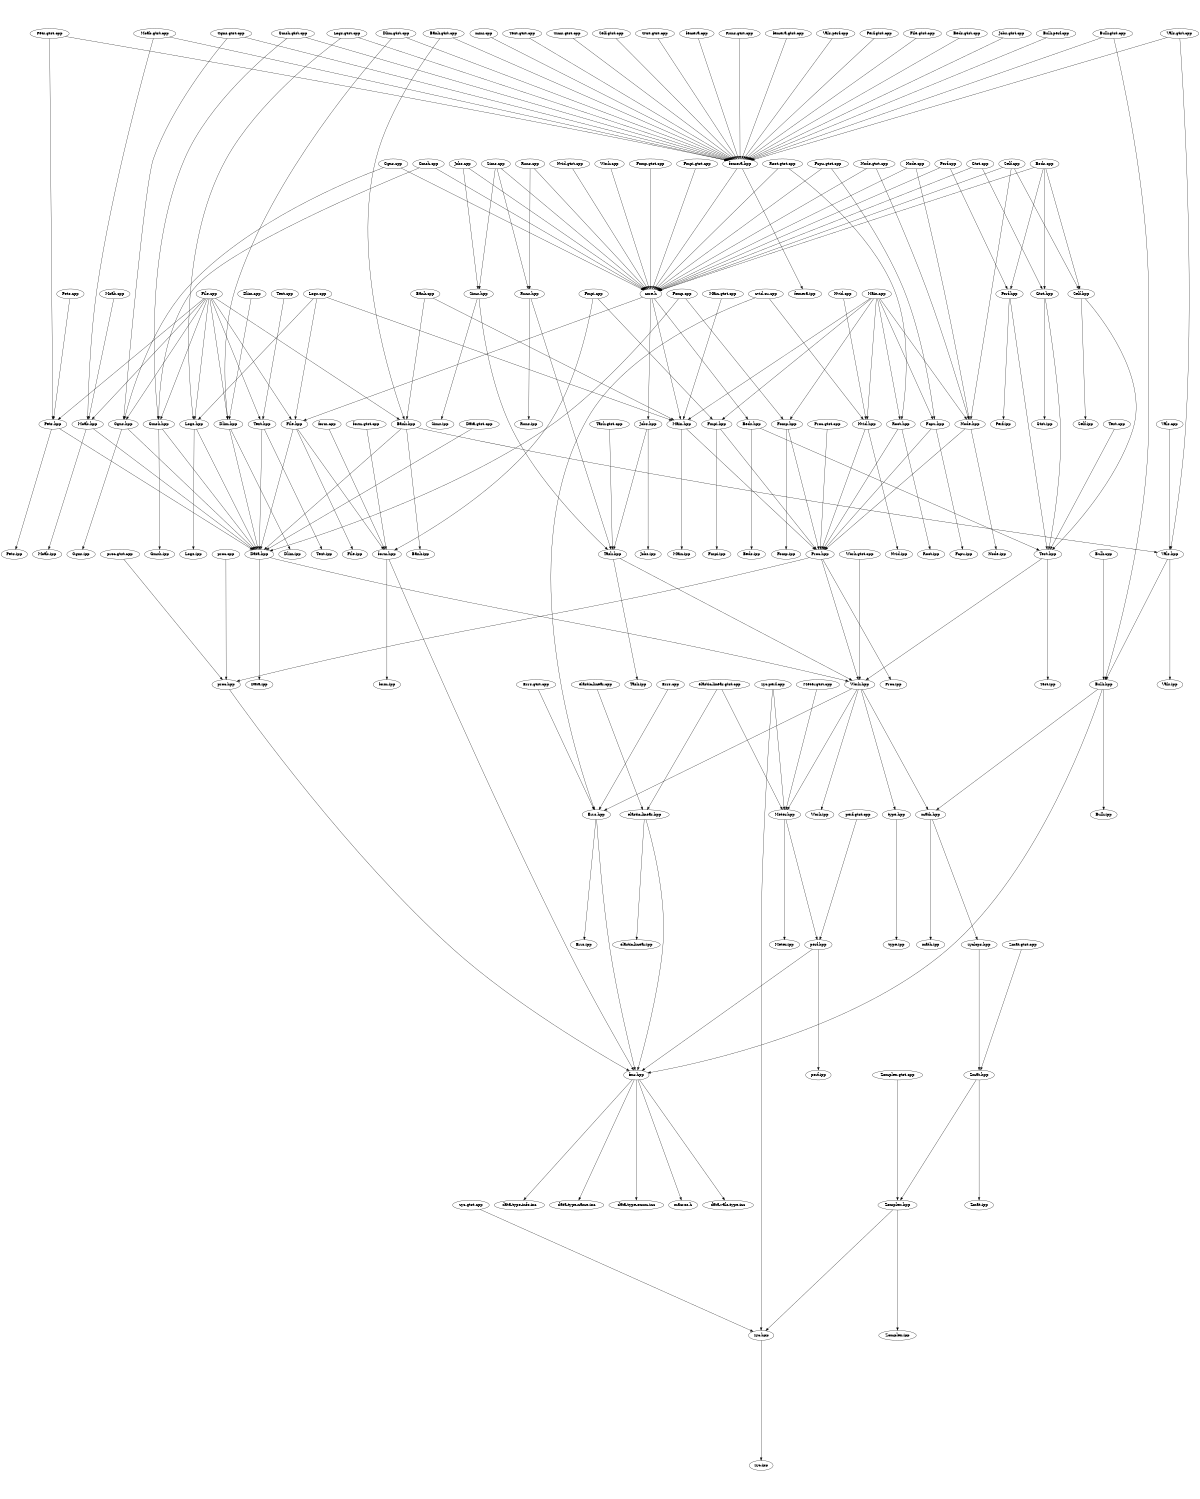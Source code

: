 digraph "source tree" {
    overlap=scale;
    size="8,10";
    ratio="fill";
    fontsize="16";
    fontname="Helvetica";
	clusterrank="local";
	"Data.hpp" -> "Work.hpp"
	"Beds.gtst.cpp" -> "femera.hpp"
	"File.cpp" -> "Pets.hpp"
	"Perf.cpp" -> "Perf.hpp"
	"File.hpp" -> "form.hpp"
	"zyclops.hpp" -> "Zmat.hpp"
	"Meter.hpp" -> "perf.hpp"
	"Beds.cpp" -> "Perf.hpp"
	"Main.gtst.cpp" -> "Main.hpp"
	"Sims.hpp" -> "Task.hpp"
	"Gmsh.hpp" -> "Gmsh.ipp"
	"Moab.hpp" -> "Data.hpp"
	"File.cpp" -> "Gmsh.hpp"
	"Root.hpp" -> "Root.ipp"
	"Perf.hpp" -> "Test.hpp"
	"Main.cpp" -> "Fomp.hpp"
	"Beds.hpp" -> "Test.hpp"
	"Fcpu.gtst.cpp" -> "core.h"
	"Beds.hpp" -> "Beds.ipp"
	"nvid.cu.cpp" -> "Errs.hpp"
	"Bank.hpp" -> "Data.hpp"
	"Data.gtst.cpp" -> "Data.hpp"
	"Zomplex.gtst.cpp" -> "Zomplex.hpp"
	"Bulk.gtst.cpp" -> "Bulk.hpp"
	"Moab.gtst.cpp" -> "femera.hpp"
	"fmr.hpp" -> "data-type-info.inc"
	"File.cpp" -> "Moab.hpp"
	"Dlim.cpp" -> "Dlim.hpp"
	"perf.hpp" -> "fmr.hpp"
	"Proc.hpp" -> "Work.hpp"
	"Bank.hpp" -> "Bank.ipp"
	"Work.gtst.cpp" -> "Work.hpp"
	"Bulk.cpp" -> "Bulk.hpp"
	"Proc.hpp" -> "Proc.ipp"
	"elastic-linear.hpp" -> "fmr.hpp"
	"Jobs.gtst.cpp" -> "femera.hpp"
	"Pets.gtst.cpp" -> "femera.hpp"
	"Fmpi.gtst.cpp" -> "core.h"
	"Moab.cpp" -> "Moab.hpp"
	"Bulk.perf.cpp" -> "femera.hpp"
	"Beds.cpp" -> "core.h"
	"Pets.cpp" -> "Pets.hpp"
	"fmr.hpp" -> "data-type-name.inc"
	"femera.hpp" -> "femera.ipp"
	"Moab.gtst.cpp" -> "Moab.hpp"
	"Fmpi.hpp" -> "Proc.hpp"
	"Fcpu.gtst.cpp" -> "Fcpu.hpp"
	"mini.cpp" -> "femera.hpp"
	"File.hpp" -> "File.ipp"
	"Work.hpp" -> "math.hpp"
	"Vals.hpp" -> "Vals.ipp"
	"Runs.cpp" -> "Runs.hpp"
	"fmr.hpp" -> "data-type-enum.inc"
	"Bulk.hpp" -> "fmr.hpp"
	"Cgns.gtst.cpp" -> "Cgns.hpp"
	"Bank.cpp" -> "Main.hpp"
	"Self.hpp" -> "Test.hpp"
	"form.hpp" -> "form.ipp"
	"Text.gtst.cpp" -> "femera.hpp"
	"Cgns.hpp" -> "Cgns.ipp"
	"core.h" -> "Beds.hpp"
	"Dlim.hpp" -> "Dlim.ipp"
	"Cgns.gtst.cpp" -> "femera.hpp"
	"Nvid.hpp" -> "Nvid.ipp"
	"Sims.gtst.cpp" -> "femera.hpp"
	"Main.hpp" -> "Main.ipp"
	"Data.hpp" -> "Data.ipp"
	"File.cpp" -> "Dlim.hpp"
	"Bank.cpp" -> "Bank.hpp"
	"Sims.cpp" -> "core.h"
	"Main.cpp" -> "Nvid.hpp"
	"Task.hpp" -> "Work.hpp"
	"Self.gtst.cpp" -> "femera.hpp"
	"Bank.hpp" -> "Vals.hpp"
	"Perf.cpp" -> "core.h"
	"Gtst.gtst.cpp" -> "femera.hpp"
	"Runs.hpp" -> "Task.hpp"
	"Work.hpp" -> "Meter.hpp"
	"Fomp.cpp" -> "Fomp.hpp"
	"Gmsh.gtst.cpp" -> "Gmsh.hpp"
	"Runs.cpp" -> "core.h"
	"Pets.hpp" -> "Pets.ipp"
	"Jobs.hpp" -> "Task.hpp"
	"core.h" -> "Jobs.hpp"
	"Root.gtst.cpp" -> "Root.hpp"
	"Cgns.hpp" -> "Data.hpp"
	"Nvid.cpp" -> "Nvid.hpp"
	"File.hpp" -> "Data.hpp"
	"femera.cpp" -> "femera.hpp"
	"zyc.perf.cpp" -> "Meter.hpp"
	"math.hpp" -> "zyclops.hpp"
	"Jobs.hpp" -> "Jobs.ipp"
	"Vals.gtst.cpp" -> "Vals.hpp"
	"Nvid.hpp" -> "Proc.hpp"
	"Logs.hpp" -> "Data.hpp"
	"zyc.gtst.cpp" -> "zyc.hpp"
	"form.gtst.cpp" -> "form.hpp"
	"Logs.cpp" -> "File.hpp"
	"Meter.gtst.cpp" -> "Meter.hpp"
	"Node.hpp" -> "Proc.hpp"
	"form.cpp" -> "form.hpp"
	"nvid.cu.cpp" -> "Nvid.hpp"
	"Vals.gtst.cpp" -> "femera.hpp"
	"Proc.gtst.cpp" -> "Proc.hpp"
	"Text.cpp" -> "Text.hpp"
	"Test.cpp" -> "Test.hpp"
	"File.cpp" -> "File.hpp"
	"Perf.hpp" -> "Perf.ipp"
	"Dlim.gtst.cpp" -> "femera.hpp"
	"proc.cpp" -> "proc.hpp"
	"Gmsh.gtst.cpp" -> "femera.hpp"
	"Runs.gtst.cpp" -> "femera.hpp"
	"Fcpu.hpp" -> "Fcpu.ipp"
	"Main.cpp" -> "Main.hpp"
	"Pets.gtst.cpp" -> "Pets.hpp"
	"Bulk.hpp" -> "math.hpp"
	"form.hpp" -> "fmr.hpp"
	"Gmsh.cpp" -> "Gmsh.hpp"
	"Errs.gtst.cpp" -> "Errs.hpp"
	"femera.hpp" -> "core.h"
	"Zmat.gtst.cpp" -> "Zmat.hpp"
	"Beds.cpp" -> "Self.hpp"
	"Sims.hpp" -> "Sims.ipp"
	"Root.hpp" -> "Proc.hpp"
	"Runs.hpp" -> "Runs.ipp"
	"Jobs.cpp" -> "Sims.hpp"
	"Work.hpp" -> "Errs.hpp"
	"Fmpi.cpp" -> "form.hpp"
	"Text.hpp" -> "Text.ipp"
	"Test.hpp" -> "Test.ipp"
	"Cgns.cpp" -> "core.h"
	"Bulk.hpp" -> "Bulk.ipp"
	"Sims.cpp" -> "Runs.hpp"
	"type.hpp" -> "type.ipp"
	"Fomp.hpp" -> "Proc.hpp"
	"core.h" -> "File.hpp"
	"Gmsh.hpp" -> "Data.hpp"
	"File.cpp" -> "Logs.hpp"
	"Node.cpp" -> "Node.hpp"
	"Meter.hpp" -> "Meter.ipp"
	"File.cpp" -> "Cgns.hpp"
	"Cgns.cpp" -> "Cgns.hpp"
	"Main.cpp" -> "Fcpu.hpp"
	"Logs.gtst.cpp" -> "Logs.hpp"
	"Fomp.cpp" -> "Data.hpp"
	"elastic-linear.gtst.cpp" -> "Meter.hpp"
	"Pets.hpp" -> "Data.hpp"
	"perf.gtst.cpp" -> "perf.hpp"
	"Self.cpp" -> "core.h"
	"Dlim.gtst.cpp" -> "Dlim.hpp"
	"Zmat.hpp" -> "Zomplex.hpp"
	"Text.hpp" -> "Data.hpp"
	"Node.gtst.cpp" -> "Node.hpp"
	"femera.gtst.cpp" -> "femera.hpp"
	"Dlim.hpp" -> "Data.hpp"
	"Work.hpp" -> "type.hpp"
	"Proc.hpp" -> "proc.hpp"
	"Main.cpp" -> "Node.hpp"
	"fmr.hpp" -> "macros.h"
	"File.cpp" -> "Bank.hpp"
	"Main.cpp" -> "Fmpi.hpp"
	"Gtst.hpp" -> "Gtst.ipp"
	"Logs.gtst.cpp" -> "femera.hpp"
	"zyc.perf.cpp" -> "zyc.hpp"
	"Jobs.cpp" -> "core.h"
	"Self.cpp" -> "Self.hpp"
	"Zmat.hpp" -> "Zmat.ipp"
	"core.h" -> "Main.hpp"
	"zyc.hpp" -> "zyc.ipp"
	"Self.hpp" -> "Self.ipp"
	"proc.gtst.cpp" -> "proc.hpp"
	"Fmpi.cpp" -> "Fmpi.hpp"
	"Test.hpp" -> "Work.hpp"
	"Gtst.hpp" -> "Test.hpp"
	"Vals.perf.cpp" -> "femera.hpp"
	"Root.gtst.cpp" -> "core.h"
	"Bulk.gtst.cpp" -> "femera.hpp"
	"Node.gtst.cpp" -> "core.h"
	"Self.cpp" -> "Node.hpp"
	"Gtst.cpp" -> "core.h"
	"Sims.cpp" -> "Sims.hpp"
	"Errs.hpp" -> "fmr.hpp"
	"Vals.cpp" -> "Vals.hpp"
	"File.cpp" -> "Text.hpp"
	"elastic-linear.gtst.cpp" -> "elastic-linear.hpp"
	"Perf.gtst.cpp" -> "femera.hpp"
	"Errs.hpp" -> "Errs.ipp"
	"proc.hpp" -> "fmr.hpp"
	"Logs.hpp" -> "Logs.ipp"
	"Nvid.gtst.cpp" -> "core.h"
	"Moab.hpp" -> "Moab.ipp"
	"Logs.cpp" -> "Main.hpp"
	"Work.cpp" -> "core.h"
	"Bank.gtst.cpp" -> "Bank.hpp"
	"Node.hpp" -> "Node.ipp"
	"Vals.hpp" -> "Bulk.hpp"
	"Gmsh.cpp" -> "core.h"
	"Main.hpp" -> "Proc.hpp"
	"fmr.hpp" -> "data-vals-type.inc"
	"Task.gtst.cpp" -> "Task.hpp"
	"Gtst.cpp" -> "Gtst.hpp"
	"Main.cpp" -> "Root.hpp"
	"Fomp.hpp" -> "Fomp.ipp"
	"elastic-linear.cpp" -> "elastic-linear.hpp"
	"Beds.cpp" -> "Gtst.hpp"
	"Work.hpp" -> "Work.ipp"
	"Fcpu.hpp" -> "Proc.hpp"
	"math.hpp" -> "math.ipp"
	"Logs.cpp" -> "Logs.hpp"
	"Fmpi.hpp" -> "Fmpi.ipp"
	"Bank.gtst.cpp" -> "femera.hpp"
	"Zomplex.hpp" -> "Zomplex.ipp"
	"Fomp.gtst.cpp" -> "core.h"
	"perf.hpp" -> "perf.ipp"
	"Errs.cpp" -> "Errs.hpp"
	"Zomplex.hpp" -> "zyc.hpp"
	"Task.hpp" -> "Task.ipp"
	"elastic-linear.hpp" -> "elastic-linear.ipp"
	"File.gtst.cpp" -> "femera.hpp"
	"Node.cpp" -> "core.h"
}
